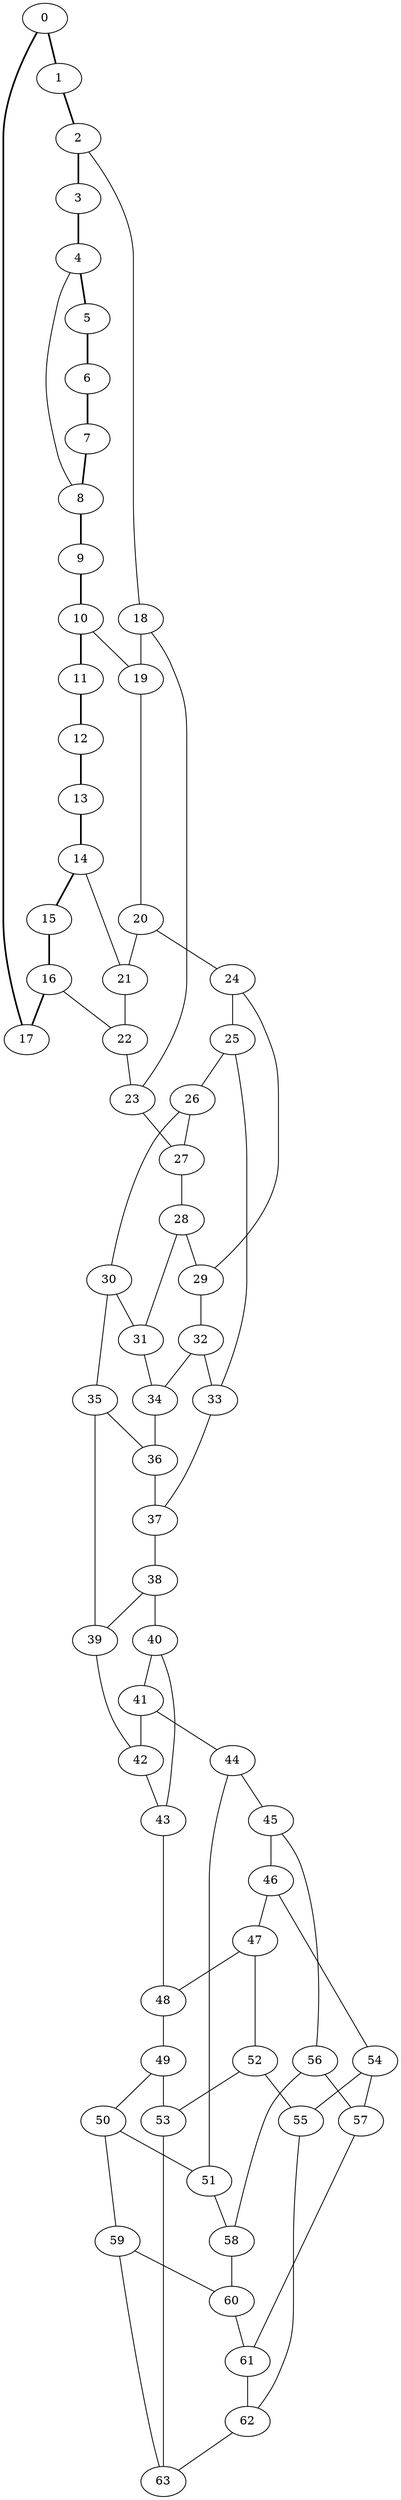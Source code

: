 //Inside of this graph isn't 3-connected
graph G {
0 [ pos = " 14.50,0.00!" ];
0 -- 1[style=bold];
0 -- 17[style=bold];
1 [ pos = " 13.63,4.96!" ];
1 -- 2[style=bold];
2 [ pos = " 11.11,9.32!" ];
2 -- 3[style=bold];
2 -- 18;
3 [ pos = " 7.25,12.56!" ];
3 -- 4[style=bold];
4 [ pos = " 2.52,14.28!" ];
4 -- 5[style=bold];
4 -- 8;
5 [ pos = " -2.52,14.28!" ];
5 -- 6[style=bold];
6 [ pos = " -7.25,12.56!" ];
6 -- 7[style=bold];
7 [ pos = " -11.11,9.32!" ];
7 -- 8[style=bold];
8 [ pos = " -13.63,4.96!" ];
8 -- 9[style=bold];
9 [ pos = " -14.50,0.00!" ];
9 -- 10[style=bold];
10 [ pos = " -13.63,-4.96!" ];
10 -- 11[style=bold];
10 -- 19;
11 [ pos = " -11.11,-9.32!" ];
11 -- 12[style=bold];
12 [ pos = " -7.25,-12.56!" ];
12 -- 13[style=bold];
13 [ pos = " -2.52,-14.28!" ];
13 -- 14[style=bold];
14 [ pos = " 2.52,-14.28!" ];
14 -- 15[style=bold];
14 -- 21;
15 [ pos = " 7.25,-12.56!" ];
15 -- 16[style=bold];
16 [ pos = " 11.11,-9.32!" ];
16 -- 17[style=bold];
16 -- 22;
17 [ pos = " 13.63,-4.96!" ];
18 -- 19;
18 -- 23;
19 -- 20;
20 -- 21;
20 -- 24;
21 -- 22;
22 -- 23;
23 -- 27;
24 -- 25;
24 -- 29;
25 -- 26;
25 -- 33;
26 -- 27;
26 -- 30;
27 -- 28;
28 -- 29;
28 -- 31;
29 -- 32;
30 -- 31;
30 -- 35;
31 -- 34;
32 -- 33;
32 -- 34;
33 -- 37;
34 -- 36;
35 -- 36;
35 -- 39;
36 -- 37;
37 -- 38;
38 -- 39;
38 -- 40;
39 -- 42;
40 -- 41;
40 -- 43;
41 -- 42;
41 -- 44;
42 -- 43;
43 -- 48;
44 -- 45;
44 -- 51;
45 -- 46;
45 -- 56;
46 -- 47;
46 -- 54;
47 -- 48;
47 -- 52;
48 -- 49;
49 -- 50;
49 -- 53;
50 -- 51;
50 -- 59;
51 -- 58;
52 -- 53;
52 -- 55;
53 -- 63;
54 -- 55;
54 -- 57;
55 -- 62;
56 -- 57;
56 -- 58;
57 -- 61;
58 -- 60;
59 -- 60;
59 -- 63;
60 -- 61;
61 -- 62;
62 -- 63;
}
